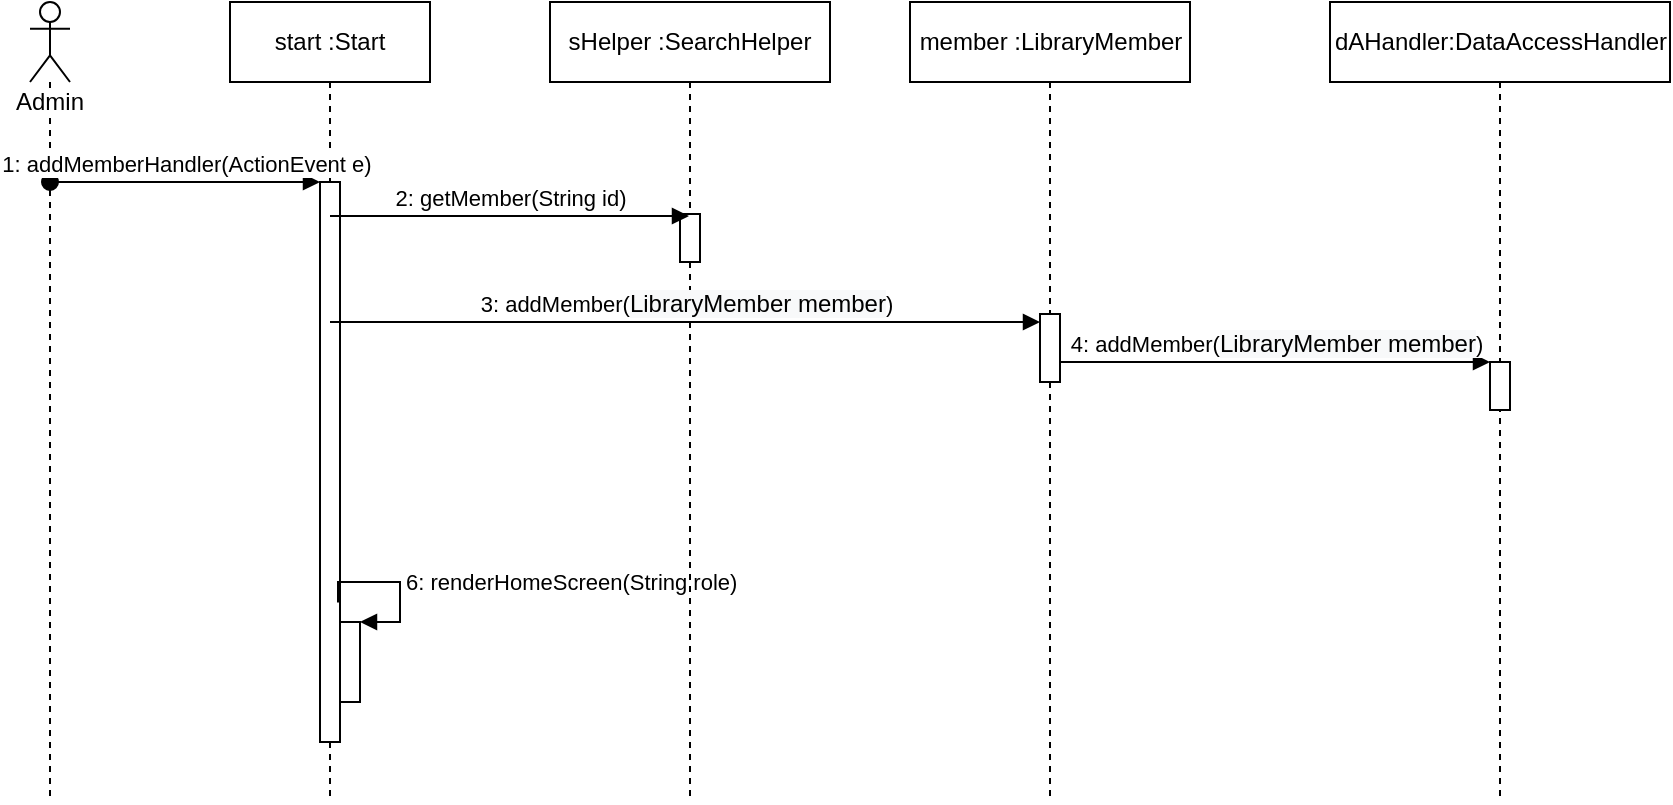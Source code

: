 <mxfile version="12.8.1" type="github">
  <diagram id="fiDSpNWzNarK8VMxsFp0" name="Page-1">
    <mxGraphModel dx="1038" dy="548" grid="1" gridSize="10" guides="1" tooltips="1" connect="1" arrows="1" fold="1" page="1" pageScale="1" pageWidth="850" pageHeight="1100" math="0" shadow="0">
      <root>
        <mxCell id="0" />
        <mxCell id="1" parent="0" />
        <mxCell id="tT4KvY-n3IMl1wPgr9ir-1" value="Admin" style="shape=umlLifeline;participant=umlActor;perimeter=lifelinePerimeter;whiteSpace=wrap;html=1;container=1;collapsible=0;recursiveResize=0;verticalAlign=top;spacingTop=36;labelBackgroundColor=#ffffff;outlineConnect=0;" vertex="1" parent="1">
          <mxGeometry x="20" y="40" width="20" height="400" as="geometry" />
        </mxCell>
        <mxCell id="tT4KvY-n3IMl1wPgr9ir-2" value="start :Start" style="shape=umlLifeline;perimeter=lifelinePerimeter;whiteSpace=wrap;html=1;container=1;collapsible=0;recursiveResize=0;outlineConnect=0;" vertex="1" parent="1">
          <mxGeometry x="120" y="40" width="100" height="400" as="geometry" />
        </mxCell>
        <mxCell id="tT4KvY-n3IMl1wPgr9ir-3" value="" style="html=1;points=[];perimeter=orthogonalPerimeter;" vertex="1" parent="tT4KvY-n3IMl1wPgr9ir-2">
          <mxGeometry x="45" y="90" width="10" height="280" as="geometry" />
        </mxCell>
        <mxCell id="tT4KvY-n3IMl1wPgr9ir-4" value="" style="html=1;points=[];perimeter=orthogonalPerimeter;" vertex="1" parent="tT4KvY-n3IMl1wPgr9ir-2">
          <mxGeometry x="55" y="310" width="10" height="40" as="geometry" />
        </mxCell>
        <mxCell id="tT4KvY-n3IMl1wPgr9ir-5" value="6: renderHomeScreen(String role)" style="edgeStyle=orthogonalEdgeStyle;html=1;align=left;spacingLeft=2;endArrow=block;rounded=0;entryX=1;entryY=0;exitX=0.9;exitY=0.751;exitDx=0;exitDy=0;exitPerimeter=0;" edge="1" parent="tT4KvY-n3IMl1wPgr9ir-2" source="tT4KvY-n3IMl1wPgr9ir-3" target="tT4KvY-n3IMl1wPgr9ir-4">
          <mxGeometry relative="1" as="geometry">
            <mxPoint x="60" y="290" as="sourcePoint" />
            <Array as="points">
              <mxPoint x="85" y="290" />
              <mxPoint x="85" y="310" />
            </Array>
          </mxGeometry>
        </mxCell>
        <mxCell id="tT4KvY-n3IMl1wPgr9ir-6" value="sHelper :SearchHelper&lt;br&gt;" style="shape=umlLifeline;perimeter=lifelinePerimeter;whiteSpace=wrap;html=1;container=1;collapsible=0;recursiveResize=0;outlineConnect=0;" vertex="1" parent="1">
          <mxGeometry x="280" y="40" width="140" height="400" as="geometry" />
        </mxCell>
        <mxCell id="tT4KvY-n3IMl1wPgr9ir-7" value="" style="html=1;points=[];perimeter=orthogonalPerimeter;" vertex="1" parent="tT4KvY-n3IMl1wPgr9ir-6">
          <mxGeometry x="65" y="106" width="10" height="24" as="geometry" />
        </mxCell>
        <mxCell id="tT4KvY-n3IMl1wPgr9ir-8" value="1: addMemberHandler(ActionEvent e)" style="html=1;verticalAlign=bottom;startArrow=oval;endArrow=block;startSize=8;" edge="1" parent="1" source="tT4KvY-n3IMl1wPgr9ir-1" target="tT4KvY-n3IMl1wPgr9ir-3">
          <mxGeometry relative="1" as="geometry">
            <mxPoint x="105" y="120" as="sourcePoint" />
            <Array as="points">
              <mxPoint x="80" y="130" />
            </Array>
          </mxGeometry>
        </mxCell>
        <mxCell id="tT4KvY-n3IMl1wPgr9ir-9" value="2: getMember(String id)" style="html=1;verticalAlign=bottom;endArrow=block;" edge="1" parent="1" target="tT4KvY-n3IMl1wPgr9ir-6">
          <mxGeometry width="80" relative="1" as="geometry">
            <mxPoint x="170" y="147" as="sourcePoint" />
            <mxPoint x="350" y="147" as="targetPoint" />
          </mxGeometry>
        </mxCell>
        <mxCell id="tT4KvY-n3IMl1wPgr9ir-10" value="member :LibraryMember" style="html=1;points=[];perimeter=orthogonalPerimeter;shape=umlLifeline;participant=label;fontFamily=Helvetica;fontSize=12;fontColor=#000000;align=center;strokeColor=#000000;fillColor=#ffffff;recursiveResize=0;container=1;collapsible=0;" vertex="1" parent="1">
          <mxGeometry x="460" y="40" width="140" height="400" as="geometry" />
        </mxCell>
        <mxCell id="tT4KvY-n3IMl1wPgr9ir-11" value="" style="html=1;points=[];perimeter=orthogonalPerimeter;" vertex="1" parent="tT4KvY-n3IMl1wPgr9ir-10">
          <mxGeometry x="65" y="156" width="10" height="34" as="geometry" />
        </mxCell>
        <mxCell id="tT4KvY-n3IMl1wPgr9ir-14" value="3: addMember(&lt;span style=&quot;font-size: 12px ; background-color: rgb(248 , 249 , 250)&quot;&gt;LibraryMember member&lt;/span&gt;)" style="html=1;verticalAlign=bottom;endArrow=block;" edge="1" parent="1" source="tT4KvY-n3IMl1wPgr9ir-2" target="tT4KvY-n3IMl1wPgr9ir-11">
          <mxGeometry width="80" relative="1" as="geometry">
            <mxPoint x="380" y="260" as="sourcePoint" />
            <mxPoint x="460" y="260" as="targetPoint" />
            <Array as="points">
              <mxPoint x="500" y="200" />
            </Array>
          </mxGeometry>
        </mxCell>
        <mxCell id="tT4KvY-n3IMl1wPgr9ir-18" value="dAHandler:DataAccessHandler" style="html=1;points=[];perimeter=orthogonalPerimeter;shape=umlLifeline;participant=label;fontFamily=Helvetica;fontSize=12;fontColor=#000000;align=center;strokeColor=#000000;fillColor=#ffffff;recursiveResize=0;container=1;collapsible=0;" vertex="1" parent="1">
          <mxGeometry x="670" y="40" width="170" height="400" as="geometry" />
        </mxCell>
        <mxCell id="tT4KvY-n3IMl1wPgr9ir-22" value="" style="html=1;points=[];perimeter=orthogonalPerimeter;" vertex="1" parent="tT4KvY-n3IMl1wPgr9ir-18">
          <mxGeometry x="80" y="180" width="10" height="24" as="geometry" />
        </mxCell>
        <mxCell id="tT4KvY-n3IMl1wPgr9ir-23" value="4: addMember(&lt;span style=&quot;font-size: 12px ; background-color: rgb(248 , 249 , 250)&quot;&gt;LibraryMember member&lt;/span&gt;)" style="html=1;verticalAlign=bottom;endArrow=block;" edge="1" parent="1" source="tT4KvY-n3IMl1wPgr9ir-11" target="tT4KvY-n3IMl1wPgr9ir-22">
          <mxGeometry width="80" relative="1" as="geometry">
            <mxPoint x="550" y="217.5" as="sourcePoint" />
            <mxPoint x="630" y="217.5" as="targetPoint" />
          </mxGeometry>
        </mxCell>
      </root>
    </mxGraphModel>
  </diagram>
</mxfile>
